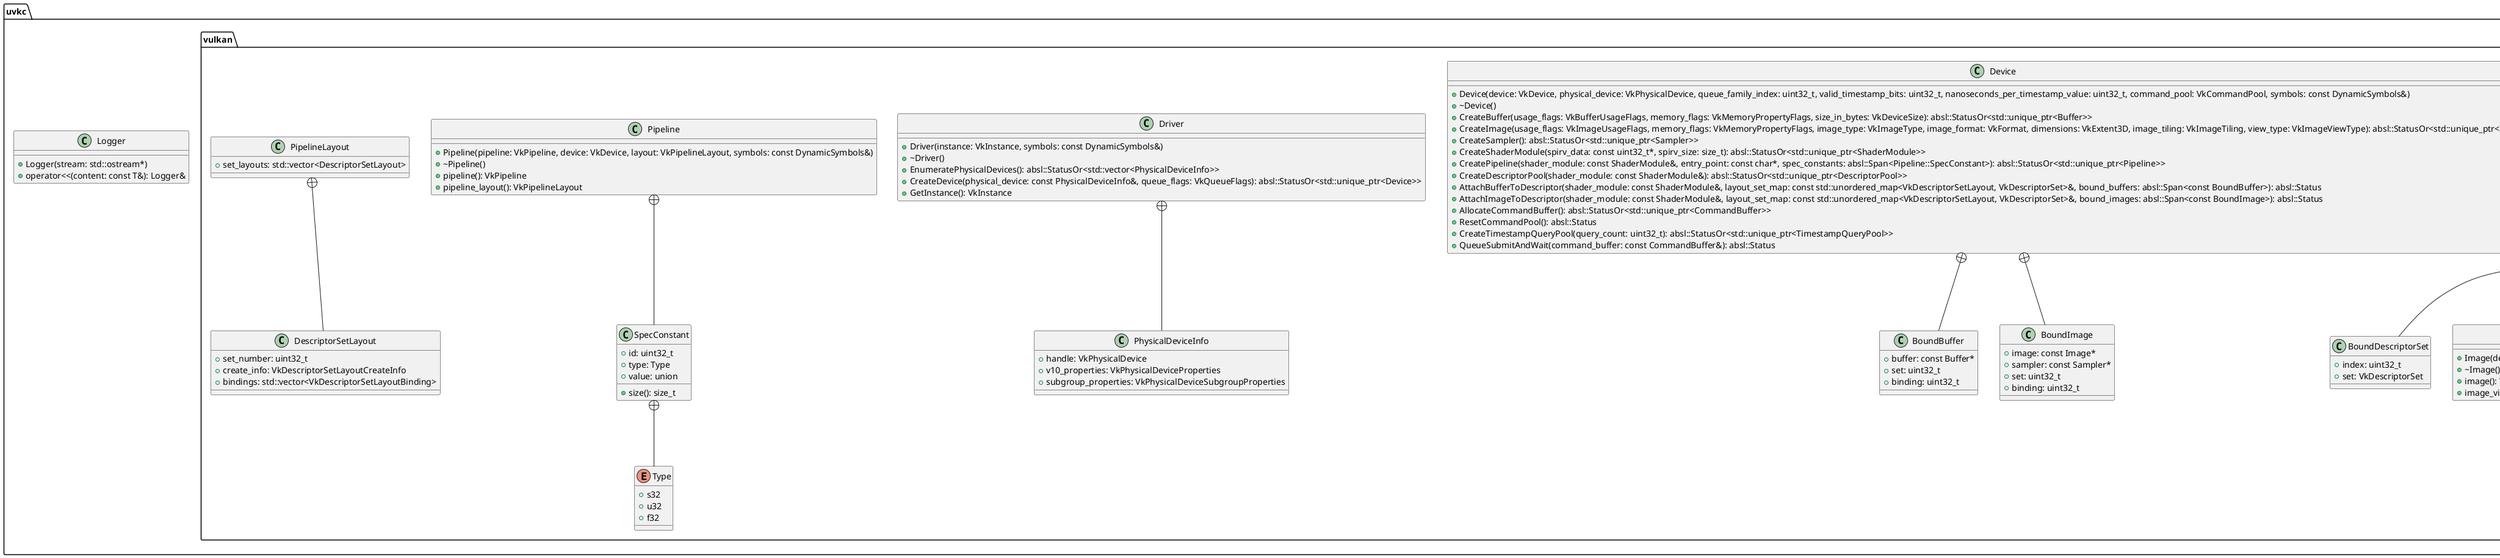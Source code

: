 @startuml
namespace uvkc {
  namespace benchmark {
    class CheckError {
      + CheckError(file: const char*, line: int)
      + ~CheckError()
      + logger(): Logger&
    }
    class fp16 {
      + fp16(v: uint16_t)
      + fp16(x: float)
      + operator=(x: const float&): fp16&
      + operator=(x: const int&): fp16&
      + operator+=(x: const fp16&): fp16&
      + operator*(rhs: const fp16&): fp16
      + operator==(rhs: const fp16&): bool
      + operator float(): float
      + operator uint16_t(): uint16_t
      + fromFloat(x: float)
      + toFloat(): float
      + getValue(): uint16_t
    }
    class VulkanContext {
      + VulkanContext(symbols: std::unique_ptr<vulkan::DynamicSymbols>, driver: std::unique_ptr<vulkan::Driver>, physical_devices: std::vector<vulkan::Driver::PhysicalDeviceInfo>, devices: std::vector<std::unique_ptr<vulkan::Device>>)
      + symbols: std::unique_ptr<vulkan::DynamicSymbols>
      + driver: std::unique_ptr<vulkan::Driver>
      + physical_devices: std::vector<vulkan::Driver::PhysicalDeviceInfo>
      + devices: std::vector<std::unique_ptr<vulkan::Device>>
      + latency_measure: LatencyMeasure
    }
    VulkanContext +-- LatencyMeasure
    class LatencyMeasure {
      + mode: LatencyMeasureMode
      + overhead_seconds: double
    }
    enum LatencyMeasureMode {
      + kSystemSubmit
      + kSystemDispatch
      + kGpuTimestamp
    }
    enum DataType {
      + fp16
      + fp32
      + i8
      + i32
    }
    
    class DataTypeTraits {
      + storage_type: void
      + runtime_type: void
      + name: char[]
    }
  }
  namespace vulkan {
    class Buffer {
      + Buffer(device: VkDevice, memory: VkDeviceMemory, buffer: VkBuffer, symbols: const DynamicSymbols&)
      + ~Buffer()
      + buffer(): VkBuffer
      + MapMemory(offset: size_t, size: size_t): absl::StatusOr<void *>
      + UnmapMemory()
    }
    class CommandBuffer {
      + CommandBuffer(device: VkDevice, command_buffer: VkCommandBuffer, symbols: const DynamicSymbols&)
      + ~CommandBuffer()
      + command_buffer(): VkCommandBuffer
      + Begin(): absl::Status
      + End(): absl::Status
      + Reset(): absl::Status
      + CopyBuffer(src_buffer: const Buffer&, src_offset: size_t, dst_buffer: const Buffer&, dst_offset: size_t, length: size_t)
      + CopyBufferToImage(src_buffer: const Buffer&, src_offset: size_t, dst_image: const Image&, image_dimensions: VkExtent3D)
      + CopyImageToBuffer(src_image: const Image&, image_dimensions: VkExtent3D, dst_buffer: const Buffer&, dst_offset: size_t)
      + TransitionImageLayout(image: const Image&, from_layout: VkImageLayout, to_layout: VkImageLayout): absl::Status
      + BindPipelineAndDescriptorSets(pipeline: const Pipeline&, bound_descriptor_sets: absl::Span<const BoundDescriptorSet>)
      + ResetQueryPool(query_pool: const TimestampQueryPool&)
      + WriteTimestamp(query_pool: const TimestampQueryPool&, pipeline_stage: VkPipelineStageFlagBits, query_index: uint32_t)
      + Dispatch(x: uint32_t, y: uint32_t, z: uint32_t)
      + DispatchBarrier()
    }
    CommandBuffer +-- BoundDescriptorSet
    class BoundDescriptorSet {
      + index: uint32_t
      + set: VkDescriptorSet
    }
    class DescriptorPool {
      + DescriptorPool(pool: VkDescriptorPool, device: VkDevice, symbols: const DynamicSymbols&)
      + ~DescriptorPool()
      + AllocateDescriptorSets(set_layouts: absl::Span<const VkDescriptorSetLayout>): absl::StatusOr<std::unordered_map<VkDescriptorSetLayout, VkDescriptorSet>>
    }
    class Device {
      + Device(device: VkDevice, physical_device: VkPhysicalDevice, queue_family_index: uint32_t, valid_timestamp_bits: uint32_t, nanoseconds_per_timestamp_value: uint32_t, command_pool: VkCommandPool, symbols: const DynamicSymbols&)
      + ~Device()
      + CreateBuffer(usage_flags: VkBufferUsageFlags, memory_flags: VkMemoryPropertyFlags, size_in_bytes: VkDeviceSize): absl::StatusOr<std::unique_ptr<Buffer>>
      + CreateImage(usage_flags: VkImageUsageFlags, memory_flags: VkMemoryPropertyFlags, image_type: VkImageType, image_format: VkFormat, dimensions: VkExtent3D, image_tiling: VkImageTiling, view_type: VkImageViewType): absl::StatusOr<std::unique_ptr<Image>>
      + CreateSampler(): absl::StatusOr<std::unique_ptr<Sampler>>
      + CreateShaderModule(spirv_data: const uint32_t*, spirv_size: size_t): absl::StatusOr<std::unique_ptr<ShaderModule>>
      + CreatePipeline(shader_module: const ShaderModule&, entry_point: const char*, spec_constants: absl::Span<Pipeline::SpecConstant>): absl::StatusOr<std::unique_ptr<Pipeline>>
      + CreateDescriptorPool(shader_module: const ShaderModule&): absl::StatusOr<std::unique_ptr<DescriptorPool>>
      + AttachBufferToDescriptor(shader_module: const ShaderModule&, layout_set_map: const std::unordered_map<VkDescriptorSetLayout, VkDescriptorSet>&, bound_buffers: absl::Span<const BoundBuffer>): absl::Status
      + AttachImageToDescriptor(shader_module: const ShaderModule&, layout_set_map: const std::unordered_map<VkDescriptorSetLayout, VkDescriptorSet>&, bound_images: absl::Span<const BoundImage>): absl::Status
      + AllocateCommandBuffer(): absl::StatusOr<std::unique_ptr<CommandBuffer>>
      + ResetCommandPool(): absl::Status
      + CreateTimestampQueryPool(query_count: uint32_t): absl::StatusOr<std::unique_ptr<TimestampQueryPool>>
      + QueueSubmitAndWait(command_buffer: const CommandBuffer&): absl::Status
    }
    Device +-- BoundBuffer
    Device +-- BoundImage
    class BoundBuffer {
      + buffer: const Buffer*
      + set: uint32_t
      + binding: uint32_t
    }
    class BoundImage {
      + image: const Image*
      + sampler: const Sampler*
      + set: uint32_t
      + binding: uint32_t
    }
    class Driver {
      + Driver(instance: VkInstance, symbols: const DynamicSymbols&)
      + ~Driver()
      + EnumeratePhysicalDevices(): absl::StatusOr<std::vector<PhysicalDeviceInfo>>
      + CreateDevice(physical_device: const PhysicalDeviceInfo&, queue_flags: VkQueueFlags): absl::StatusOr<std::unique_ptr<Device>>
      + GetInstance(): VkInstance
    }
    Driver +-- PhysicalDeviceInfo
    class PhysicalDeviceInfo {
      + handle: VkPhysicalDevice
      + v10_properties: VkPhysicalDeviceProperties
      + subgroup_properties: VkPhysicalDeviceSubgroupProperties
    }
    class DynamicSymbols {
      + DynamicSymbols()
      + ~DynamicSymbols()
      + dynamic_library(): const DynamicLibrary&
      + LoadFromInstance(instance: VkInstance): absl::Status
      + vkGetInstanceProcAddr: PFN_vkGetInstanceProcAddr
      + vkGetDeviceProcAddr: PFN_vkGetDeviceProcAddr
      + loader_library_: std::unique_ptr<DynamicLibrary>
    }
    class Image {
      + Image(device: VkDevice, memory: VkDeviceMemory, image: VkImage, image_view: VkImageView, symbols: const DynamicSymbols&)
      + ~Image()
      + image(): VkImage
      + image_view(): VkImageView
    }
    class Pipeline {
      + Pipeline(pipeline: VkPipeline, device: VkDevice, layout: VkPipelineLayout, symbols: const DynamicSymbols&)
      + ~Pipeline()
      + pipeline(): VkPipeline
      + pipeline_layout(): VkPipelineLayout
    }
    Pipeline +-- SpecConstant
    class SpecConstant {
      + id: uint32_t
      + type: Type
      + value: union
      + size(): size_t
    }
    SpecConstant +-- Type
    enum Type {
      + s32
      + u32
      + f32
    }
    class PipelineLayout {
      + set_layouts: std::vector<DescriptorSetLayout>
    }
    PipelineLayout +-- DescriptorSetLayout
    class DescriptorSetLayout {
      + set_number: uint32_t
      + create_info: VkDescriptorSetLayoutCreateInfo
      + bindings: std::vector<VkDescriptorSetLayoutBinding>
    }
    class ShaderModule {
      + ShaderModule(module: VkShaderModule, device: VkDevice, vk_set_layouts: std::vector<VkDescriptorSetLayout>, pipeline_layout: PipelineLayout, symbols: const DynamicSymbols&)
      + ~ShaderModule()
      + shader_module(): VkShaderModule
      + num_sets(): uint32_t
      + descriptor_set_layouts(): absl::Span<const VkDescriptorSetLayout>
      + GetDescriptorSetLayout(set: uint32_t): absl::StatusOr<VkDescriptorSetLayout>
      + GetDescriptorSetLayoutMap(): std::unordered_map<uint32_t, VkDescriptorSetLayout>
      + GetDescriptorSetLayoutBinding(set: uint32_t, binding: uint32_t): absl::StatusOr<const VkDescriptorSetLayoutBinding *>
      + CalculateDescriptorPoolSize(): std::vector<VkDescriptorPoolSize>
    }
    class TimestampQueryPool {
      + TimestampQueryPool(device: VkDevice, pool: VkQueryPool, nanoseconds_per_timestamp_value: uint32_t, query_count: uint32_t, symbols: const DynamicSymbols&)
      + ~TimestampQueryPool()
      + query_pool(): VkQueryPool
      + query_count(): uint32_t
      + CalculateElapsedSecondsBetween(start: int, end: int): absl::StatusOr<double>
    }
  }
  class Logger {
    + Logger(stream: std::ostream*)
    + operator<<(content: const T&): Logger&
  }
}
@enduml
